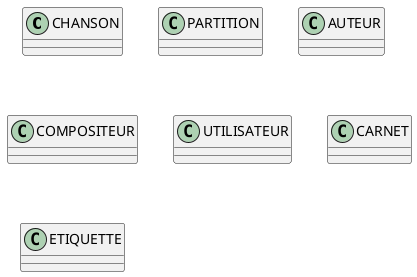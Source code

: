 @startuml
'déclaration des classes

class CHANSON{

}

class PARTITION{

}

class AUTEUR{

}

class COMPOSITEUR{

}

class UTILISATEUR{

}

class CARNET{

}

class ETIQUETTE{

}

@enduml
